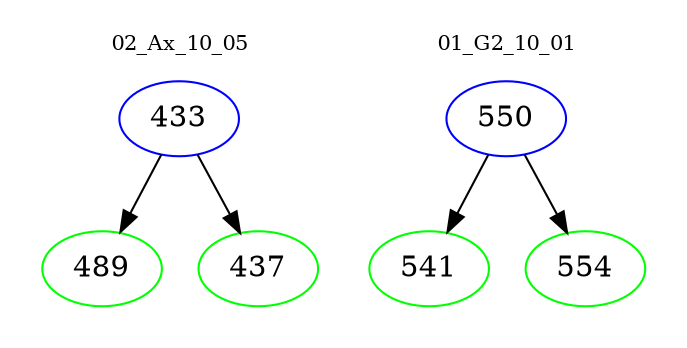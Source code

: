 digraph{
subgraph cluster_0 {
color = white
label = "02_Ax_10_05";
fontsize=10;
T0_433 [label="433", color="blue"]
T0_433 -> T0_489 [color="black"]
T0_489 [label="489", color="green"]
T0_433 -> T0_437 [color="black"]
T0_437 [label="437", color="green"]
}
subgraph cluster_1 {
color = white
label = "01_G2_10_01";
fontsize=10;
T1_550 [label="550", color="blue"]
T1_550 -> T1_541 [color="black"]
T1_541 [label="541", color="green"]
T1_550 -> T1_554 [color="black"]
T1_554 [label="554", color="green"]
}
}
